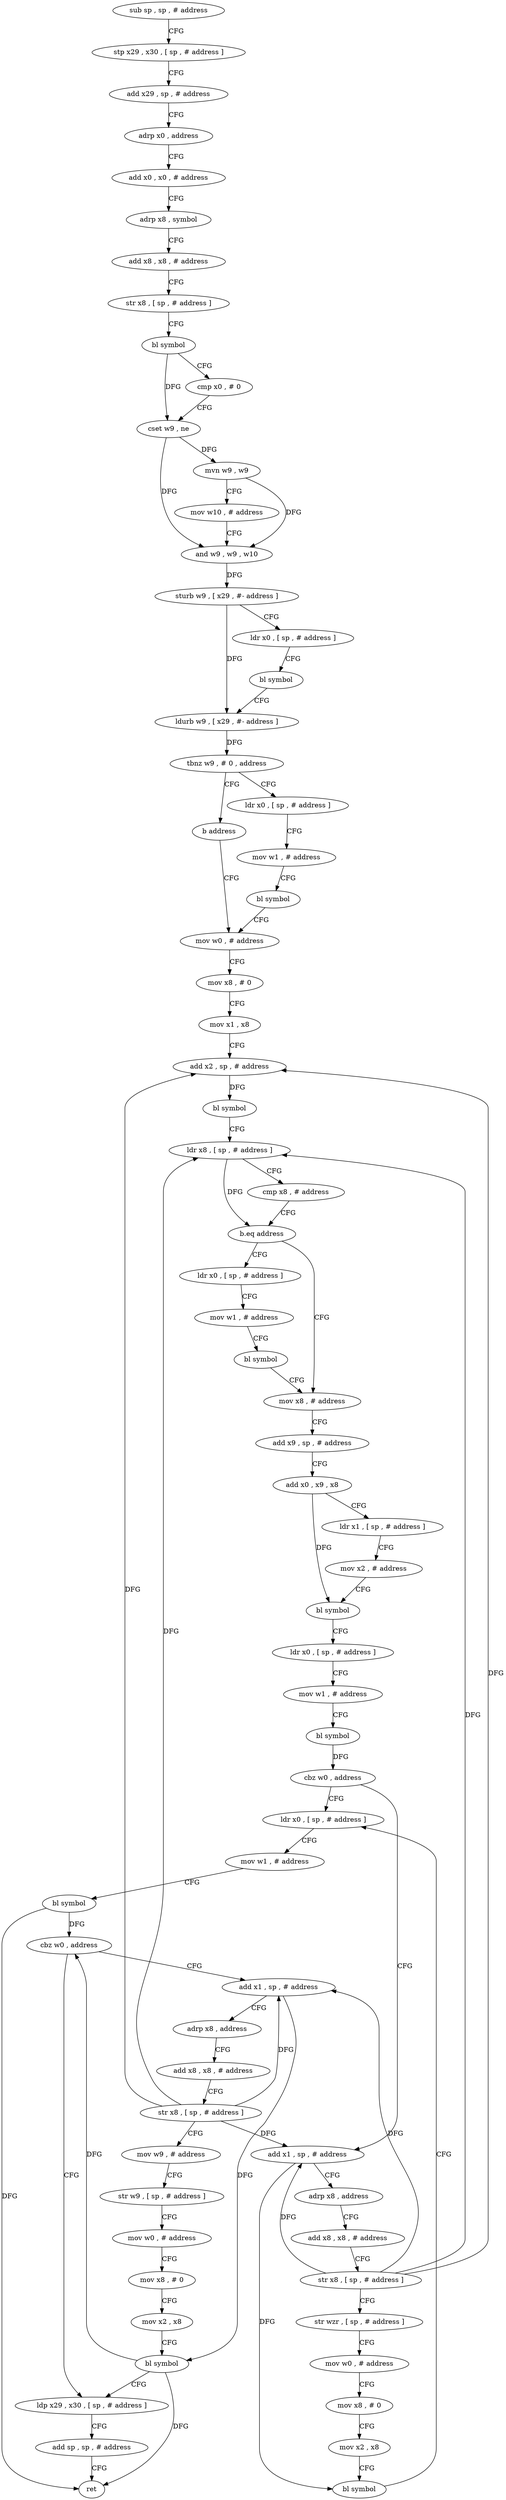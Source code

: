 digraph "func" {
"4211756" [label = "sub sp , sp , # address" ]
"4211760" [label = "stp x29 , x30 , [ sp , # address ]" ]
"4211764" [label = "add x29 , sp , # address" ]
"4211768" [label = "adrp x0 , address" ]
"4211772" [label = "add x0 , x0 , # address" ]
"4211776" [label = "adrp x8 , symbol" ]
"4211780" [label = "add x8 , x8 , # address" ]
"4211784" [label = "str x8 , [ sp , # address ]" ]
"4211788" [label = "bl symbol" ]
"4211792" [label = "cmp x0 , # 0" ]
"4211796" [label = "cset w9 , ne" ]
"4211800" [label = "mvn w9 , w9" ]
"4211804" [label = "mov w10 , # address" ]
"4211808" [label = "and w9 , w9 , w10" ]
"4211812" [label = "sturb w9 , [ x29 , #- address ]" ]
"4211816" [label = "ldr x0 , [ sp , # address ]" ]
"4211820" [label = "bl symbol" ]
"4211824" [label = "ldurb w9 , [ x29 , #- address ]" ]
"4211828" [label = "tbnz w9 , # 0 , address" ]
"4211836" [label = "ldr x0 , [ sp , # address ]" ]
"4211832" [label = "b address" ]
"4211840" [label = "mov w1 , # address" ]
"4211844" [label = "bl symbol" ]
"4211848" [label = "mov w0 , # address" ]
"4211892" [label = "mov x8 , # address" ]
"4211896" [label = "add x9 , sp , # address" ]
"4211900" [label = "add x0 , x9 , x8" ]
"4211904" [label = "ldr x1 , [ sp , # address ]" ]
"4211908" [label = "mov x2 , # address" ]
"4211912" [label = "bl symbol" ]
"4211916" [label = "ldr x0 , [ sp , # address ]" ]
"4211920" [label = "mov w1 , # address" ]
"4211924" [label = "bl symbol" ]
"4211928" [label = "cbz w0 , address" ]
"4211968" [label = "ldr x0 , [ sp , # address ]" ]
"4211932" [label = "add x1 , sp , # address" ]
"4211880" [label = "ldr x0 , [ sp , # address ]" ]
"4211884" [label = "mov w1 , # address" ]
"4211888" [label = "bl symbol" ]
"4211852" [label = "mov x8 , # 0" ]
"4211856" [label = "mov x1 , x8" ]
"4211860" [label = "add x2 , sp , # address" ]
"4211864" [label = "bl symbol" ]
"4211868" [label = "ldr x8 , [ sp , # address ]" ]
"4211872" [label = "cmp x8 , # address" ]
"4211876" [label = "b.eq address" ]
"4211972" [label = "mov w1 , # address" ]
"4211976" [label = "bl symbol" ]
"4211980" [label = "cbz w0 , address" ]
"4212024" [label = "ldp x29 , x30 , [ sp , # address ]" ]
"4211984" [label = "add x1 , sp , # address" ]
"4211936" [label = "adrp x8 , address" ]
"4211940" [label = "add x8 , x8 , # address" ]
"4211944" [label = "str x8 , [ sp , # address ]" ]
"4211948" [label = "str wzr , [ sp , # address ]" ]
"4211952" [label = "mov w0 , # address" ]
"4211956" [label = "mov x8 , # 0" ]
"4211960" [label = "mov x2 , x8" ]
"4211964" [label = "bl symbol" ]
"4212028" [label = "add sp , sp , # address" ]
"4212032" [label = "ret" ]
"4211988" [label = "adrp x8 , address" ]
"4211992" [label = "add x8 , x8 , # address" ]
"4211996" [label = "str x8 , [ sp , # address ]" ]
"4212000" [label = "mov w9 , # address" ]
"4212004" [label = "str w9 , [ sp , # address ]" ]
"4212008" [label = "mov w0 , # address" ]
"4212012" [label = "mov x8 , # 0" ]
"4212016" [label = "mov x2 , x8" ]
"4212020" [label = "bl symbol" ]
"4211756" -> "4211760" [ label = "CFG" ]
"4211760" -> "4211764" [ label = "CFG" ]
"4211764" -> "4211768" [ label = "CFG" ]
"4211768" -> "4211772" [ label = "CFG" ]
"4211772" -> "4211776" [ label = "CFG" ]
"4211776" -> "4211780" [ label = "CFG" ]
"4211780" -> "4211784" [ label = "CFG" ]
"4211784" -> "4211788" [ label = "CFG" ]
"4211788" -> "4211792" [ label = "CFG" ]
"4211788" -> "4211796" [ label = "DFG" ]
"4211792" -> "4211796" [ label = "CFG" ]
"4211796" -> "4211800" [ label = "DFG" ]
"4211796" -> "4211808" [ label = "DFG" ]
"4211800" -> "4211804" [ label = "CFG" ]
"4211800" -> "4211808" [ label = "DFG" ]
"4211804" -> "4211808" [ label = "CFG" ]
"4211808" -> "4211812" [ label = "DFG" ]
"4211812" -> "4211816" [ label = "CFG" ]
"4211812" -> "4211824" [ label = "DFG" ]
"4211816" -> "4211820" [ label = "CFG" ]
"4211820" -> "4211824" [ label = "CFG" ]
"4211824" -> "4211828" [ label = "DFG" ]
"4211828" -> "4211836" [ label = "CFG" ]
"4211828" -> "4211832" [ label = "CFG" ]
"4211836" -> "4211840" [ label = "CFG" ]
"4211832" -> "4211848" [ label = "CFG" ]
"4211840" -> "4211844" [ label = "CFG" ]
"4211844" -> "4211848" [ label = "CFG" ]
"4211848" -> "4211852" [ label = "CFG" ]
"4211892" -> "4211896" [ label = "CFG" ]
"4211896" -> "4211900" [ label = "CFG" ]
"4211900" -> "4211904" [ label = "CFG" ]
"4211900" -> "4211912" [ label = "DFG" ]
"4211904" -> "4211908" [ label = "CFG" ]
"4211908" -> "4211912" [ label = "CFG" ]
"4211912" -> "4211916" [ label = "CFG" ]
"4211916" -> "4211920" [ label = "CFG" ]
"4211920" -> "4211924" [ label = "CFG" ]
"4211924" -> "4211928" [ label = "DFG" ]
"4211928" -> "4211968" [ label = "CFG" ]
"4211928" -> "4211932" [ label = "CFG" ]
"4211968" -> "4211972" [ label = "CFG" ]
"4211932" -> "4211936" [ label = "CFG" ]
"4211932" -> "4211964" [ label = "DFG" ]
"4211880" -> "4211884" [ label = "CFG" ]
"4211884" -> "4211888" [ label = "CFG" ]
"4211888" -> "4211892" [ label = "CFG" ]
"4211852" -> "4211856" [ label = "CFG" ]
"4211856" -> "4211860" [ label = "CFG" ]
"4211860" -> "4211864" [ label = "DFG" ]
"4211864" -> "4211868" [ label = "CFG" ]
"4211868" -> "4211872" [ label = "CFG" ]
"4211868" -> "4211876" [ label = "DFG" ]
"4211872" -> "4211876" [ label = "CFG" ]
"4211876" -> "4211892" [ label = "CFG" ]
"4211876" -> "4211880" [ label = "CFG" ]
"4211972" -> "4211976" [ label = "CFG" ]
"4211976" -> "4211980" [ label = "DFG" ]
"4211976" -> "4212032" [ label = "DFG" ]
"4211980" -> "4212024" [ label = "CFG" ]
"4211980" -> "4211984" [ label = "CFG" ]
"4212024" -> "4212028" [ label = "CFG" ]
"4211984" -> "4211988" [ label = "CFG" ]
"4211984" -> "4212020" [ label = "DFG" ]
"4211936" -> "4211940" [ label = "CFG" ]
"4211940" -> "4211944" [ label = "CFG" ]
"4211944" -> "4211948" [ label = "CFG" ]
"4211944" -> "4211860" [ label = "DFG" ]
"4211944" -> "4211868" [ label = "DFG" ]
"4211944" -> "4211932" [ label = "DFG" ]
"4211944" -> "4211984" [ label = "DFG" ]
"4211948" -> "4211952" [ label = "CFG" ]
"4211952" -> "4211956" [ label = "CFG" ]
"4211956" -> "4211960" [ label = "CFG" ]
"4211960" -> "4211964" [ label = "CFG" ]
"4211964" -> "4211968" [ label = "CFG" ]
"4212028" -> "4212032" [ label = "CFG" ]
"4211988" -> "4211992" [ label = "CFG" ]
"4211992" -> "4211996" [ label = "CFG" ]
"4211996" -> "4212000" [ label = "CFG" ]
"4211996" -> "4211860" [ label = "DFG" ]
"4211996" -> "4211868" [ label = "DFG" ]
"4211996" -> "4211932" [ label = "DFG" ]
"4211996" -> "4211984" [ label = "DFG" ]
"4212000" -> "4212004" [ label = "CFG" ]
"4212004" -> "4212008" [ label = "CFG" ]
"4212008" -> "4212012" [ label = "CFG" ]
"4212012" -> "4212016" [ label = "CFG" ]
"4212016" -> "4212020" [ label = "CFG" ]
"4212020" -> "4212024" [ label = "CFG" ]
"4212020" -> "4211980" [ label = "DFG" ]
"4212020" -> "4212032" [ label = "DFG" ]
}
